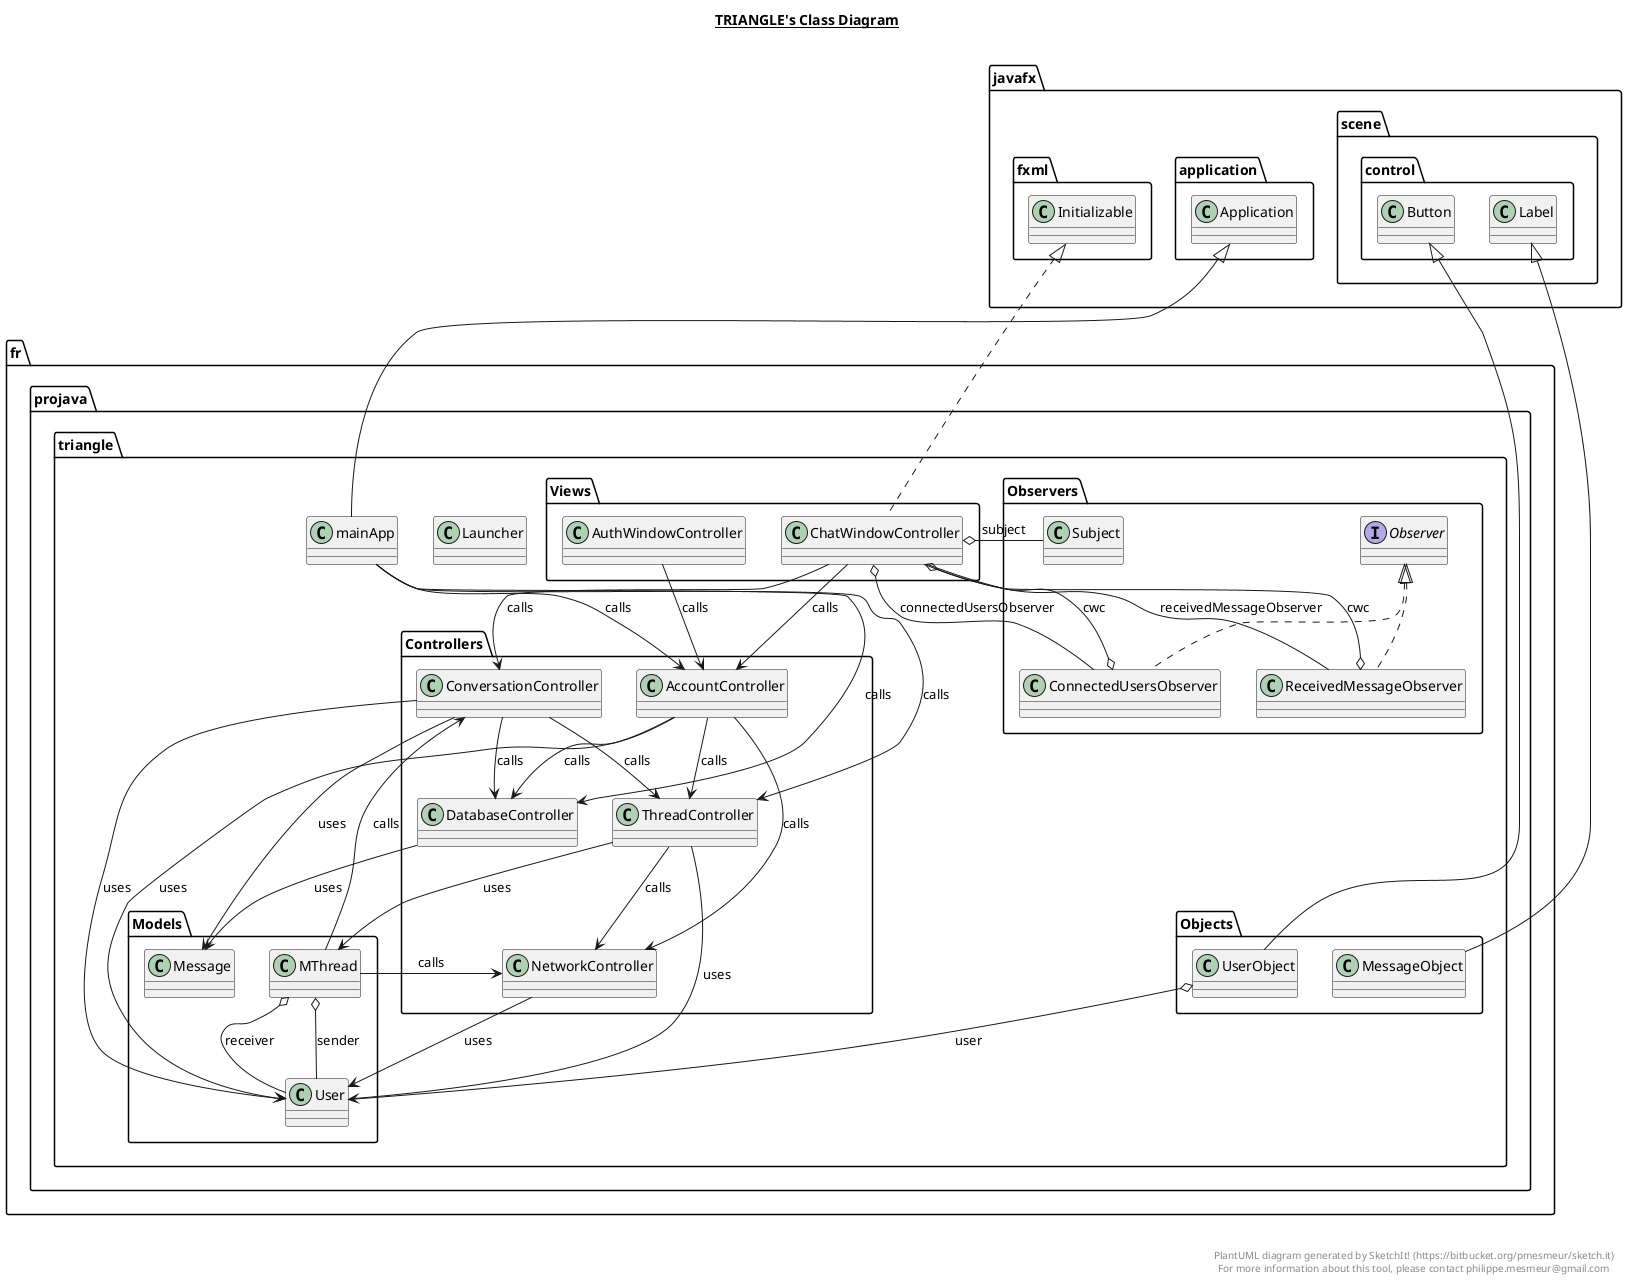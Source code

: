 @startuml

title __TRIANGLE's Class Diagram__\n
    package fr.projava.triangle{
        package Controllers{
            class fr.projava.triangle.Controllers.AccountController {
            }
            class fr.projava.triangle.Controllers.ConversationController {
            }
            class fr.projava.triangle.Controllers.DatabaseController {
            }
            class fr.projava.triangle.Controllers.NetworkController {
            }
            class fr.projava.triangle.Controllers.ThreadController {
            }
        }

        package Models{
            class fr.projava.triangle.Models.MThread {
            }
            class fr.projava.triangle.Models.Message {
            }
            class fr.projava.triangle.Models.User {
            }
        }

        package Objects {
            class fr.projava.triangle.Objects.MessageObject {
            }
            class fr.projava.triangle.Objects.UserObject {
            }
        }

        package Observers {
            class fr.projava.triangle.Observers.ConnectedUsersObserver {
            }
            interface fr.projava.triangle.Observers.Observer {
            }
            class fr.projava.triangle.Observers.ReceivedMessageObserver {
            }
            class fr.projava.triangle.Observers.Subject {
            }
        }

        package Views {
            class fr.projava.triangle.Views.AuthWindowController {
            }
            class fr.projava.triangle.Views.ChatWindowController {
            }
        }

        class fr.projava.triangle.Launcher {
        }
        class fr.projava.triangle.mainApp {
        }
    }



    fr.projava.triangle.Views.AuthWindowController --> fr.projava.triangle.Controllers.AccountController : calls
    fr.projava.triangle.Views.ChatWindowController --> fr.projava.triangle.Controllers.AccountController : calls
    fr.projava.triangle.mainApp--> fr.projava.triangle.Controllers.AccountController : calls

    fr.projava.triangle.Views.ChatWindowController --> fr.projava.triangle.Controllers.ConversationController : calls
    fr.projava.triangle.Models.MThread --> fr.projava.triangle.Controllers.ConversationController : calls

    fr.projava.triangle.Controllers.AccountController --> fr.projava.triangle.Controllers.DatabaseController : calls
    fr.projava.triangle.Controllers.ConversationController --> fr.projava.triangle.Controllers.DatabaseController : calls
    fr.projava.triangle.mainApp --> fr.projava.triangle.Controllers.DatabaseController: calls

    fr.projava.triangle.Controllers.ThreadController --> fr.projava.triangle.Controllers.NetworkController : calls
    fr.projava.triangle.Controllers.AccountController --> fr.projava.triangle.Controllers.NetworkController : calls
    fr.projava.triangle.Models.MThread --> fr.projava.triangle.Controllers.NetworkController : calls

    fr.projava.triangle.Controllers.AccountController --> fr.projava.triangle.Controllers.ThreadController : calls
    fr.projava.triangle.Controllers.ConversationController --> fr.projava.triangle.Controllers.ThreadController : calls
    fr.projava.triangle.mainApp --> fr.projava.triangle.Controllers.ThreadController : calls




    fr.projava.triangle.Controllers.NetworkController --> fr.projava.triangle.Models.User : uses
    fr.projava.triangle.Controllers.ThreadController --> fr.projava.triangle.Models.MThread : uses
    fr.projava.triangle.Controllers.ThreadController --> fr.projava.triangle.Models.User : uses
    fr.projava.triangle.Controllers.DatabaseController --> fr.projava.triangle.Models.Message : uses
    fr.projava.triangle.Controllers.ConversationController --> fr.projava.triangle.Models.Message : uses
    fr.projava.triangle.Controllers.ConversationController --> fr.projava.triangle.Models.User : uses
    fr.projava.triangle.Controllers.AccountController --> fr.projava.triangle.Models.User : uses
    fr.projava.triangle.Models.MThread o-- fr.projava.triangle.Models.User : receiver
    fr.projava.triangle.Models.MThread o-- fr.projava.triangle.Models.User : sender
    fr.projava.triangle.Objects.MessageObject -up-|> javafx.scene.control.Label
    fr.projava.triangle.Objects.UserObject -up-|> javafx.scene.control.Button
    fr.projava.triangle.Objects.UserObject o-- fr.projava.triangle.Models.User : user
    fr.projava.triangle.Observers.ConnectedUsersObserver .up.|> fr.projava.triangle.Observers.Observer
    fr.projava.triangle.Observers.ConnectedUsersObserver o-- fr.projava.triangle.Views.ChatWindowController : cwc
    fr.projava.triangle.Observers.ReceivedMessageObserver .up.|> fr.projava.triangle.Observers.Observer
    fr.projava.triangle.Observers.ReceivedMessageObserver o-- fr.projava.triangle.Views.ChatWindowController : cwc
    fr.projava.triangle.Views.ChatWindowController .up.|> javafx.fxml.Initializable
    fr.projava.triangle.Views.ChatWindowController o-- fr.projava.triangle.Observers.ConnectedUsersObserver : connectedUsersObserver
    fr.projava.triangle.Views.ChatWindowController o-- fr.projava.triangle.Observers.ReceivedMessageObserver : receivedMessageObserver
    fr.projava.triangle.Views.ChatWindowController o-- fr.projava.triangle.Observers.Subject : subject
    fr.projava.triangle.mainApp -up-|> javafx.application.Application


right footer


PlantUML diagram generated by SketchIt! (https://bitbucket.org/pmesmeur/sketch.it)
For more information about this tool, please contact philippe.mesmeur@gmail.com
endfooter

@enduml
